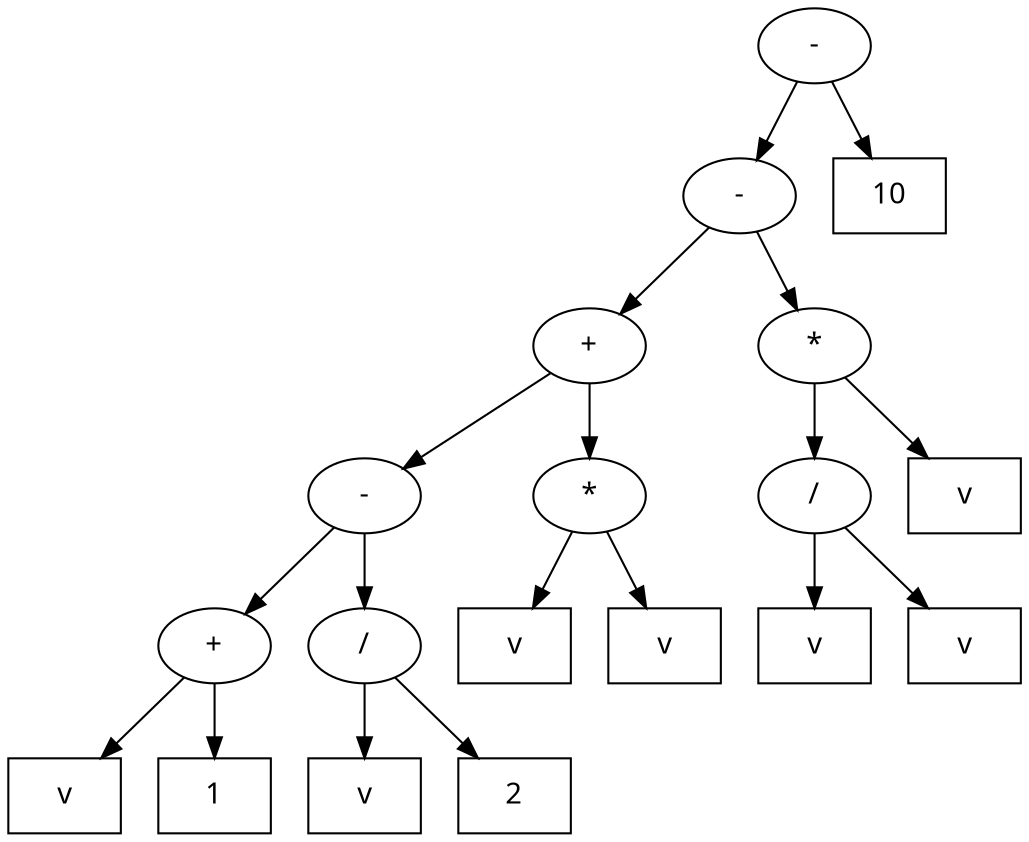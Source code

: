 digraph G {
	node [label="\N"];
	graph [bb="0,0,486,396"];
	{
		graph [bb=""];
		0 [label="-", fontname=Verdana, shape=ellipse, pos="387,378", width="0.75", height="0.5"];
		1 [label="-", fontname=Verdana, shape=ellipse, pos="351,306", width="0.75", height="0.5"];
		2 [label=10, fontname=Verdana, shape=box, pos="423,306", width="0.75", height="0.5"];
		3 [label="+", fontname=Verdana, shape=ellipse, pos="279,234", width="0.75", height="0.5"];
		4 [label="*", fontname=Verdana, shape=ellipse, pos="387,234", width="0.75", height="0.5"];
		5 [label="-", fontname=Verdana, shape=ellipse, pos="171,162", width="0.75", height="0.5"];
		6 [label="*", fontname=Verdana, shape=ellipse, pos="279,162", width="0.75", height="0.5"];
		7 [label="+", fontname=Verdana, shape=ellipse, pos="99,90", width="0.75", height="0.5"];
		8 [label="/", fontname=Verdana, shape=ellipse, pos="171,90", width="0.75", height="0.5"];
		9 [label=v, fontname=Verdana, shape=box, pos="27,18", width="0.75", height="0.5"];
		10 [label=1, fontname=Verdana, shape=box, pos="99,18", width="0.75", height="0.5"];
		11 [label=v, fontname=Verdana, shape=box, pos="171,18", width="0.75", height="0.5"];
		12 [label=2, fontname=Verdana, shape=box, pos="243,18", width="0.75", height="0.5"];
		13 [label=v, fontname=Verdana, shape=box, pos="243,90", width="0.75", height="0.5"];
		14 [label=v, fontname=Verdana, shape=box, pos="315,90", width="0.75", height="0.5"];
		15 [label="/", fontname=Verdana, shape=ellipse, pos="387,162", width="0.75", height="0.5"];
		16 [label=v, fontname=Verdana, shape=box, pos="459,162", width="0.75", height="0.5"];
		17 [label=v, fontname=Verdana, shape=box, pos="387,90", width="0.75", height="0.5"];
		18 [label=v, fontname=Verdana, shape=box, pos="459,90", width="0.75", height="0.5"];
		0 -> 1 [pos="e,359.63,323.27 378.29,360.57 374.04,352.08 368.85,341.69 364.13,332.27"];
		0 -> 2 [pos="e,413.99,324.02 395.71,360.57 399.82,352.35 404.82,342.36 409.41,333.18"];
		1 -> 3 [pos="e,294.25,249.25 335.73,290.73 325.8,280.8 312.68,267.68 301.56,256.56"];
		1 -> 4 [pos="e,378.37,251.27 359.71,288.57 363.96,280.08 369.15,269.69 373.87,260.27"];
		3 -> 5 [pos="e,190.14,174.76 259.69,221.13 242.64,209.76 217.6,193.07 198.47,180.31"];
		3 -> 6 [pos="e,279,180.41 279,215.83 279,208.13 279,198.97 279,190.42"];
		5 -> 7 [pos="e,114.25,105.25 155.73,146.73 145.8,136.8 132.68,123.68 121.56,112.56"];
		5 -> 8 [pos="e,171,108.41 171,143.83 171,136.13 171,126.97 171,118.42"];
		7 -> 9 [pos="e,45.047,36.047 83.731,74.731 74.629,65.629 62.846,53.846 52.379,43.379"];
		7 -> 10 [pos="e,99,36.413 99,71.831 99,64.131 99,54.974 99,46.417"];
		8 -> 11 [pos="e,171,36.413 171,71.831 171,64.131 171,54.974 171,46.417"];
		8 -> 12 [pos="e,224.95,36.047 186.27,74.731 195.37,65.629 207.15,53.846 217.62,43.379"];
		6 -> 13 [pos="e,252.01,108.02 270.29,144.57 266.18,136.35 261.18,126.36 256.59,117.18"];
		6 -> 14 [pos="e,305.99,108.02 287.71,144.57 291.82,136.35 296.82,126.36 301.41,117.18"];
		4 -> 15 [pos="e,387,180.41 387,215.83 387,208.13 387,198.97 387,190.42"];
		4 -> 16 [pos="e,440.95,180.05 402.27,218.73 411.37,209.63 423.15,197.85 433.62,187.38"];
		15 -> 17 [pos="e,387,108.41 387,143.83 387,136.13 387,126.97 387,118.42"];
		15 -> 18 [pos="e,440.95,108.05 402.27,146.73 411.37,137.63 423.15,125.85 433.62,115.38"];
	}
}
